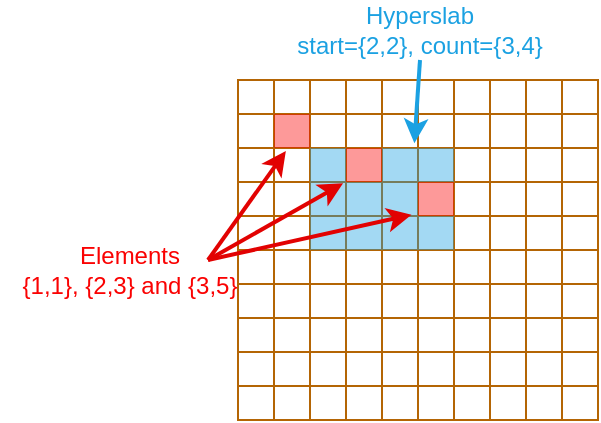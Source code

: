 <mxfile>
    <diagram id="1WS0C2TTASSNU9hdsVjz" name="Page-1">
        <mxGraphModel dx="438" dy="812" grid="1" gridSize="10" guides="1" tooltips="1" connect="1" arrows="1" fold="1" page="1" pageScale="1" pageWidth="350" pageHeight="250" background="none" math="0" shadow="0">
            <root>
                <mxCell id="0"/>
                <mxCell id="1" parent="0"/>
                <mxCell id="25" value="" style="shape=table;startSize=0;container=1;collapsible=0;childLayout=tableLayout;strokeColor=#B46504;" parent="1" vertex="1">
                    <mxGeometry x="145" y="60" width="180" height="170" as="geometry"/>
                </mxCell>
                <mxCell id="26" value="" style="shape=partialRectangle;collapsible=0;dropTarget=0;pointerEvents=0;fillColor=none;top=0;left=0;bottom=0;right=0;points=[[0,0.5],[1,0.5]];portConstraint=eastwest;strokeColor=#B46504;" parent="25" vertex="1">
                    <mxGeometry width="180" height="17" as="geometry"/>
                </mxCell>
                <mxCell id="27" value="" style="shape=partialRectangle;html=1;whiteSpace=wrap;connectable=0;overflow=hidden;fillColor=none;top=0;left=0;bottom=0;right=0;pointerEvents=1;strokeColor=#B46504;" parent="26" vertex="1">
                    <mxGeometry width="18" height="17" as="geometry"/>
                </mxCell>
                <mxCell id="28" value="" style="shape=partialRectangle;html=1;whiteSpace=wrap;connectable=0;overflow=hidden;fillColor=none;top=0;left=0;bottom=0;right=0;pointerEvents=1;strokeColor=#B46504;" parent="26" vertex="1">
                    <mxGeometry x="18" width="18" height="17" as="geometry"/>
                </mxCell>
                <mxCell id="29" value="" style="shape=partialRectangle;html=1;whiteSpace=wrap;connectable=0;overflow=hidden;fillColor=none;top=0;left=0;bottom=0;right=0;pointerEvents=1;strokeColor=#B46504;" parent="26" vertex="1">
                    <mxGeometry x="36" width="18" height="17" as="geometry"/>
                </mxCell>
                <mxCell id="30" value="" style="shape=partialRectangle;html=1;whiteSpace=wrap;connectable=0;overflow=hidden;fillColor=none;top=0;left=0;bottom=0;right=0;pointerEvents=1;strokeColor=#B46504;" parent="26" vertex="1">
                    <mxGeometry x="54" width="18" height="17" as="geometry"/>
                </mxCell>
                <mxCell id="31" value="" style="shape=partialRectangle;html=1;whiteSpace=wrap;connectable=0;overflow=hidden;fillColor=none;top=0;left=0;bottom=0;right=0;pointerEvents=1;strokeColor=#B46504;" parent="26" vertex="1">
                    <mxGeometry x="72" width="18" height="17" as="geometry"/>
                </mxCell>
                <mxCell id="32" value="" style="shape=partialRectangle;html=1;whiteSpace=wrap;connectable=0;overflow=hidden;fillColor=none;top=0;left=0;bottom=0;right=0;pointerEvents=1;strokeColor=#B46504;" parent="26" vertex="1">
                    <mxGeometry x="90" width="18" height="17" as="geometry"/>
                </mxCell>
                <mxCell id="33" value="" style="shape=partialRectangle;html=1;whiteSpace=wrap;connectable=0;overflow=hidden;fillColor=none;top=0;left=0;bottom=0;right=0;pointerEvents=1;strokeColor=#B46504;" parent="26" vertex="1">
                    <mxGeometry x="108" width="18" height="17" as="geometry"/>
                </mxCell>
                <mxCell id="34" value="" style="shape=partialRectangle;html=1;whiteSpace=wrap;connectable=0;overflow=hidden;fillColor=none;top=0;left=0;bottom=0;right=0;pointerEvents=1;strokeColor=#B46504;" parent="26" vertex="1">
                    <mxGeometry x="126" width="18" height="17" as="geometry"/>
                </mxCell>
                <mxCell id="35" value="" style="shape=partialRectangle;html=1;whiteSpace=wrap;connectable=0;overflow=hidden;fillColor=none;top=0;left=0;bottom=0;right=0;pointerEvents=1;strokeColor=#B46504;" parent="26" vertex="1">
                    <mxGeometry x="144" width="18" height="17" as="geometry"/>
                </mxCell>
                <mxCell id="36" value="" style="shape=partialRectangle;html=1;whiteSpace=wrap;connectable=0;overflow=hidden;fillColor=none;top=0;left=0;bottom=0;right=0;pointerEvents=1;strokeColor=#B46504;" parent="26" vertex="1">
                    <mxGeometry x="162" width="18" height="17" as="geometry"/>
                </mxCell>
                <mxCell id="37" value="" style="shape=partialRectangle;collapsible=0;dropTarget=0;pointerEvents=0;fillColor=none;top=0;left=0;bottom=0;right=0;points=[[0,0.5],[1,0.5]];portConstraint=eastwest;strokeColor=#B46504;" parent="25" vertex="1">
                    <mxGeometry y="17" width="180" height="17" as="geometry"/>
                </mxCell>
                <mxCell id="38" value="" style="shape=partialRectangle;html=1;whiteSpace=wrap;connectable=0;overflow=hidden;fillColor=none;top=0;left=0;bottom=0;right=0;pointerEvents=1;strokeColor=#B46504;" parent="37" vertex="1">
                    <mxGeometry width="18" height="17" as="geometry"/>
                </mxCell>
                <mxCell id="39" value="" style="shape=partialRectangle;html=1;whiteSpace=wrap;connectable=0;overflow=hidden;top=0;left=0;bottom=0;right=0;pointerEvents=1;strokeColor=#A50040;fontColor=#ffffff;fillColor=#FA0202;opacity=40;" parent="37" vertex="1">
                    <mxGeometry x="18" width="18" height="17" as="geometry"/>
                </mxCell>
                <mxCell id="40" value="" style="shape=partialRectangle;html=1;whiteSpace=wrap;connectable=0;overflow=hidden;fillColor=none;top=0;left=0;bottom=0;right=0;pointerEvents=1;strokeColor=#B46504;" parent="37" vertex="1">
                    <mxGeometry x="36" width="18" height="17" as="geometry"/>
                </mxCell>
                <mxCell id="41" value="" style="shape=partialRectangle;html=1;whiteSpace=wrap;connectable=0;overflow=hidden;fillColor=none;top=0;left=0;bottom=0;right=0;pointerEvents=1;strokeColor=#B46504;" parent="37" vertex="1">
                    <mxGeometry x="54" width="18" height="17" as="geometry"/>
                </mxCell>
                <mxCell id="42" value="" style="shape=partialRectangle;html=1;whiteSpace=wrap;connectable=0;overflow=hidden;fillColor=none;top=0;left=0;bottom=0;right=0;pointerEvents=1;strokeColor=#B46504;" parent="37" vertex="1">
                    <mxGeometry x="72" width="18" height="17" as="geometry"/>
                </mxCell>
                <mxCell id="43" value="" style="shape=partialRectangle;html=1;whiteSpace=wrap;connectable=0;overflow=hidden;fillColor=none;top=0;left=0;bottom=0;right=0;pointerEvents=1;strokeColor=#B46504;" parent="37" vertex="1">
                    <mxGeometry x="90" width="18" height="17" as="geometry"/>
                </mxCell>
                <mxCell id="44" value="" style="shape=partialRectangle;html=1;whiteSpace=wrap;connectable=0;overflow=hidden;fillColor=none;top=0;left=0;bottom=0;right=0;pointerEvents=1;strokeColor=#B46504;" parent="37" vertex="1">
                    <mxGeometry x="108" width="18" height="17" as="geometry"/>
                </mxCell>
                <mxCell id="45" value="" style="shape=partialRectangle;html=1;whiteSpace=wrap;connectable=0;overflow=hidden;fillColor=none;top=0;left=0;bottom=0;right=0;pointerEvents=1;strokeColor=#B46504;" parent="37" vertex="1">
                    <mxGeometry x="126" width="18" height="17" as="geometry"/>
                </mxCell>
                <mxCell id="46" value="" style="shape=partialRectangle;html=1;whiteSpace=wrap;connectable=0;overflow=hidden;fillColor=none;top=0;left=0;bottom=0;right=0;pointerEvents=1;strokeColor=#B46504;" parent="37" vertex="1">
                    <mxGeometry x="144" width="18" height="17" as="geometry"/>
                </mxCell>
                <mxCell id="47" value="" style="shape=partialRectangle;html=1;whiteSpace=wrap;connectable=0;overflow=hidden;fillColor=none;top=0;left=0;bottom=0;right=0;pointerEvents=1;strokeColor=#B46504;" parent="37" vertex="1">
                    <mxGeometry x="162" width="18" height="17" as="geometry"/>
                </mxCell>
                <mxCell id="48" value="" style="shape=partialRectangle;collapsible=0;dropTarget=0;pointerEvents=0;fillColor=none;top=0;left=0;bottom=0;right=0;points=[[0,0.5],[1,0.5]];portConstraint=eastwest;strokeColor=#B46504;" parent="25" vertex="1">
                    <mxGeometry y="34" width="180" height="17" as="geometry"/>
                </mxCell>
                <mxCell id="49" value="" style="shape=partialRectangle;html=1;whiteSpace=wrap;connectable=0;overflow=hidden;fillColor=none;top=0;left=0;bottom=0;right=0;pointerEvents=1;strokeColor=#B46504;" parent="48" vertex="1">
                    <mxGeometry width="18" height="17" as="geometry"/>
                </mxCell>
                <mxCell id="50" value="" style="shape=partialRectangle;html=1;whiteSpace=wrap;connectable=0;overflow=hidden;fillColor=none;top=0;left=0;bottom=0;right=0;pointerEvents=1;strokeColor=#B46504;" parent="48" vertex="1">
                    <mxGeometry x="18" width="18" height="17" as="geometry"/>
                </mxCell>
                <mxCell id="51" value="" style="shape=partialRectangle;html=1;whiteSpace=wrap;connectable=0;overflow=hidden;fillColor=#1ba1e2;top=0;left=0;bottom=0;right=0;pointerEvents=1;strokeColor=#006EAF;fontColor=#ffffff;opacity=40;" parent="48" vertex="1">
                    <mxGeometry x="36" width="18" height="17" as="geometry"/>
                </mxCell>
                <mxCell id="52" value="" style="shape=partialRectangle;html=1;whiteSpace=wrap;connectable=0;overflow=hidden;top=0;left=0;bottom=0;right=0;pointerEvents=1;strokeColor=#A50040;fontColor=#ffffff;opacity=40;fillColor=#FA0202;" parent="48" vertex="1">
                    <mxGeometry x="54" width="18" height="17" as="geometry"/>
                </mxCell>
                <mxCell id="53" value="" style="shape=partialRectangle;html=1;whiteSpace=wrap;connectable=0;overflow=hidden;fillColor=#1ba1e2;top=0;left=0;bottom=0;right=0;pointerEvents=1;strokeColor=#006EAF;fontColor=#ffffff;opacity=40;" parent="48" vertex="1">
                    <mxGeometry x="72" width="18" height="17" as="geometry"/>
                </mxCell>
                <mxCell id="54" value="" style="shape=partialRectangle;html=1;whiteSpace=wrap;connectable=0;overflow=hidden;top=0;left=0;bottom=0;right=0;pointerEvents=1;strokeColor=#006EAF;fontColor=#ffffff;opacity=40;fillColor=#1BA1E2;" parent="48" vertex="1">
                    <mxGeometry x="90" width="18" height="17" as="geometry"/>
                </mxCell>
                <mxCell id="55" value="" style="shape=partialRectangle;html=1;whiteSpace=wrap;connectable=0;overflow=hidden;fillColor=none;top=0;left=0;bottom=0;right=0;pointerEvents=1;strokeColor=#B46504;" parent="48" vertex="1">
                    <mxGeometry x="108" width="18" height="17" as="geometry"/>
                </mxCell>
                <mxCell id="56" value="" style="shape=partialRectangle;html=1;whiteSpace=wrap;connectable=0;overflow=hidden;fillColor=none;top=0;left=0;bottom=0;right=0;pointerEvents=1;strokeColor=#B46504;" parent="48" vertex="1">
                    <mxGeometry x="126" width="18" height="17" as="geometry"/>
                </mxCell>
                <mxCell id="57" value="" style="shape=partialRectangle;html=1;whiteSpace=wrap;connectable=0;overflow=hidden;fillColor=none;top=0;left=0;bottom=0;right=0;pointerEvents=1;strokeColor=#B46504;" parent="48" vertex="1">
                    <mxGeometry x="144" width="18" height="17" as="geometry"/>
                </mxCell>
                <mxCell id="58" value="" style="shape=partialRectangle;html=1;whiteSpace=wrap;connectable=0;overflow=hidden;fillColor=none;top=0;left=0;bottom=0;right=0;pointerEvents=1;strokeColor=#B46504;" parent="48" vertex="1">
                    <mxGeometry x="162" width="18" height="17" as="geometry"/>
                </mxCell>
                <mxCell id="59" value="" style="shape=partialRectangle;collapsible=0;dropTarget=0;pointerEvents=0;fillColor=none;top=0;left=0;bottom=0;right=0;points=[[0,0.5],[1,0.5]];portConstraint=eastwest;strokeColor=#B46504;" parent="25" vertex="1">
                    <mxGeometry y="51" width="180" height="17" as="geometry"/>
                </mxCell>
                <mxCell id="60" value="" style="shape=partialRectangle;html=1;whiteSpace=wrap;connectable=0;overflow=hidden;fillColor=none;top=0;left=0;bottom=0;right=0;pointerEvents=1;strokeColor=#B46504;" parent="59" vertex="1">
                    <mxGeometry width="18" height="17" as="geometry"/>
                </mxCell>
                <mxCell id="61" value="" style="shape=partialRectangle;html=1;whiteSpace=wrap;connectable=0;overflow=hidden;fillColor=none;top=0;left=0;bottom=0;right=0;pointerEvents=1;strokeColor=#B46504;" parent="59" vertex="1">
                    <mxGeometry x="18" width="18" height="17" as="geometry"/>
                </mxCell>
                <mxCell id="62" value="" style="shape=partialRectangle;html=1;whiteSpace=wrap;connectable=0;overflow=hidden;fillColor=#1ba1e2;top=0;left=0;bottom=0;right=0;pointerEvents=1;strokeColor=#006EAF;fontColor=#ffffff;opacity=40;" parent="59" vertex="1">
                    <mxGeometry x="36" width="18" height="17" as="geometry"/>
                </mxCell>
                <mxCell id="63" value="" style="shape=partialRectangle;html=1;whiteSpace=wrap;connectable=0;overflow=hidden;fillColor=#1ba1e2;top=0;left=0;bottom=0;right=0;pointerEvents=1;strokeColor=#006EAF;fontColor=#ffffff;opacity=40;" parent="59" vertex="1">
                    <mxGeometry x="54" width="18" height="17" as="geometry"/>
                </mxCell>
                <mxCell id="64" value="" style="shape=partialRectangle;html=1;whiteSpace=wrap;connectable=0;overflow=hidden;fillColor=#1ba1e2;top=0;left=0;bottom=0;right=0;pointerEvents=1;strokeColor=#006EAF;fontColor=#ffffff;opacity=40;" parent="59" vertex="1">
                    <mxGeometry x="72" width="18" height="17" as="geometry"/>
                </mxCell>
                <mxCell id="65" value="" style="shape=partialRectangle;html=1;whiteSpace=wrap;connectable=0;overflow=hidden;top=0;left=0;bottom=0;right=0;pointerEvents=1;strokeColor=#A50040;fontColor=#ffffff;opacity=40;fillColor=#FA0202;" parent="59" vertex="1">
                    <mxGeometry x="90" width="18" height="17" as="geometry"/>
                </mxCell>
                <mxCell id="66" value="" style="shape=partialRectangle;html=1;whiteSpace=wrap;connectable=0;overflow=hidden;fillColor=none;top=0;left=0;bottom=0;right=0;pointerEvents=1;strokeColor=#B46504;" parent="59" vertex="1">
                    <mxGeometry x="108" width="18" height="17" as="geometry"/>
                </mxCell>
                <mxCell id="67" value="" style="shape=partialRectangle;html=1;whiteSpace=wrap;connectable=0;overflow=hidden;fillColor=none;top=0;left=0;bottom=0;right=0;pointerEvents=1;strokeColor=#B46504;" parent="59" vertex="1">
                    <mxGeometry x="126" width="18" height="17" as="geometry"/>
                </mxCell>
                <mxCell id="68" value="" style="shape=partialRectangle;html=1;whiteSpace=wrap;connectable=0;overflow=hidden;fillColor=none;top=0;left=0;bottom=0;right=0;pointerEvents=1;strokeColor=#B46504;" parent="59" vertex="1">
                    <mxGeometry x="144" width="18" height="17" as="geometry"/>
                </mxCell>
                <mxCell id="69" value="" style="shape=partialRectangle;html=1;whiteSpace=wrap;connectable=0;overflow=hidden;fillColor=none;top=0;left=0;bottom=0;right=0;pointerEvents=1;strokeColor=#B46504;" parent="59" vertex="1">
                    <mxGeometry x="162" width="18" height="17" as="geometry"/>
                </mxCell>
                <mxCell id="70" value="" style="shape=partialRectangle;collapsible=0;dropTarget=0;pointerEvents=0;fillColor=none;top=0;left=0;bottom=0;right=0;points=[[0,0.5],[1,0.5]];portConstraint=eastwest;strokeColor=#B46504;" parent="25" vertex="1">
                    <mxGeometry y="68" width="180" height="17" as="geometry"/>
                </mxCell>
                <mxCell id="71" value="" style="shape=partialRectangle;html=1;whiteSpace=wrap;connectable=0;overflow=hidden;fillColor=none;top=0;left=0;bottom=0;right=0;pointerEvents=1;strokeColor=#B46504;" parent="70" vertex="1">
                    <mxGeometry width="18" height="17" as="geometry"/>
                </mxCell>
                <mxCell id="72" value="" style="shape=partialRectangle;html=1;whiteSpace=wrap;connectable=0;overflow=hidden;fillColor=none;top=0;left=0;bottom=0;right=0;pointerEvents=1;strokeColor=#B46504;" parent="70" vertex="1">
                    <mxGeometry x="18" width="18" height="17" as="geometry"/>
                </mxCell>
                <mxCell id="73" value="" style="shape=partialRectangle;html=1;whiteSpace=wrap;connectable=0;overflow=hidden;fillColor=#1ba1e2;top=0;left=0;bottom=0;right=0;pointerEvents=1;strokeColor=#006EAF;fontColor=#ffffff;opacity=40;" parent="70" vertex="1">
                    <mxGeometry x="36" width="18" height="17" as="geometry"/>
                </mxCell>
                <mxCell id="74" value="" style="shape=partialRectangle;html=1;whiteSpace=wrap;connectable=0;overflow=hidden;fillColor=#1ba1e2;top=0;left=0;bottom=0;right=0;pointerEvents=1;strokeColor=#006EAF;fontColor=#ffffff;opacity=40;" parent="70" vertex="1">
                    <mxGeometry x="54" width="18" height="17" as="geometry"/>
                </mxCell>
                <mxCell id="75" value="" style="shape=partialRectangle;html=1;whiteSpace=wrap;connectable=0;overflow=hidden;fillColor=#1ba1e2;top=0;left=0;bottom=0;right=0;pointerEvents=1;strokeColor=#006EAF;fontColor=#ffffff;opacity=40;" parent="70" vertex="1">
                    <mxGeometry x="72" width="18" height="17" as="geometry"/>
                </mxCell>
                <mxCell id="76" value="" style="shape=partialRectangle;html=1;whiteSpace=wrap;connectable=0;overflow=hidden;fillColor=#1ba1e2;top=0;left=0;bottom=0;right=0;pointerEvents=1;strokeColor=#006EAF;fontColor=#ffffff;opacity=40;" parent="70" vertex="1">
                    <mxGeometry x="90" width="18" height="17" as="geometry"/>
                </mxCell>
                <mxCell id="77" value="" style="shape=partialRectangle;html=1;whiteSpace=wrap;connectable=0;overflow=hidden;fillColor=none;top=0;left=0;bottom=0;right=0;pointerEvents=1;strokeColor=#B46504;" parent="70" vertex="1">
                    <mxGeometry x="108" width="18" height="17" as="geometry"/>
                </mxCell>
                <mxCell id="78" value="" style="shape=partialRectangle;html=1;whiteSpace=wrap;connectable=0;overflow=hidden;fillColor=none;top=0;left=0;bottom=0;right=0;pointerEvents=1;strokeColor=#B46504;" parent="70" vertex="1">
                    <mxGeometry x="126" width="18" height="17" as="geometry"/>
                </mxCell>
                <mxCell id="79" value="" style="shape=partialRectangle;html=1;whiteSpace=wrap;connectable=0;overflow=hidden;fillColor=none;top=0;left=0;bottom=0;right=0;pointerEvents=1;strokeColor=#B46504;" parent="70" vertex="1">
                    <mxGeometry x="144" width="18" height="17" as="geometry"/>
                </mxCell>
                <mxCell id="80" value="" style="shape=partialRectangle;html=1;whiteSpace=wrap;connectable=0;overflow=hidden;fillColor=none;top=0;left=0;bottom=0;right=0;pointerEvents=1;strokeColor=#B46504;" parent="70" vertex="1">
                    <mxGeometry x="162" width="18" height="17" as="geometry"/>
                </mxCell>
                <mxCell id="81" value="" style="shape=partialRectangle;collapsible=0;dropTarget=0;pointerEvents=0;fillColor=none;top=0;left=0;bottom=0;right=0;points=[[0,0.5],[1,0.5]];portConstraint=eastwest;strokeColor=#B46504;" parent="25" vertex="1">
                    <mxGeometry y="85" width="180" height="17" as="geometry"/>
                </mxCell>
                <mxCell id="82" value="" style="shape=partialRectangle;html=1;whiteSpace=wrap;connectable=0;overflow=hidden;fillColor=none;top=0;left=0;bottom=0;right=0;pointerEvents=1;strokeColor=#B46504;" parent="81" vertex="1">
                    <mxGeometry width="18" height="17" as="geometry"/>
                </mxCell>
                <mxCell id="83" value="" style="shape=partialRectangle;html=1;whiteSpace=wrap;connectable=0;overflow=hidden;fillColor=none;top=0;left=0;bottom=0;right=0;pointerEvents=1;strokeColor=#B46504;" parent="81" vertex="1">
                    <mxGeometry x="18" width="18" height="17" as="geometry"/>
                </mxCell>
                <mxCell id="84" value="" style="shape=partialRectangle;html=1;whiteSpace=wrap;connectable=0;overflow=hidden;fillColor=none;top=0;left=0;bottom=0;right=0;pointerEvents=1;strokeColor=#B46504;" parent="81" vertex="1">
                    <mxGeometry x="36" width="18" height="17" as="geometry"/>
                </mxCell>
                <mxCell id="85" value="" style="shape=partialRectangle;html=1;whiteSpace=wrap;connectable=0;overflow=hidden;fillColor=none;top=0;left=0;bottom=0;right=0;pointerEvents=1;strokeColor=#B46504;" parent="81" vertex="1">
                    <mxGeometry x="54" width="18" height="17" as="geometry"/>
                </mxCell>
                <mxCell id="86" value="" style="shape=partialRectangle;html=1;whiteSpace=wrap;connectable=0;overflow=hidden;fillColor=none;top=0;left=0;bottom=0;right=0;pointerEvents=1;strokeColor=#B46504;" parent="81" vertex="1">
                    <mxGeometry x="72" width="18" height="17" as="geometry"/>
                </mxCell>
                <mxCell id="87" value="" style="shape=partialRectangle;html=1;whiteSpace=wrap;connectable=0;overflow=hidden;fillColor=none;top=0;left=0;bottom=0;right=0;pointerEvents=1;strokeColor=#B46504;" parent="81" vertex="1">
                    <mxGeometry x="90" width="18" height="17" as="geometry"/>
                </mxCell>
                <mxCell id="88" value="" style="shape=partialRectangle;html=1;whiteSpace=wrap;connectable=0;overflow=hidden;fillColor=none;top=0;left=0;bottom=0;right=0;pointerEvents=1;strokeColor=#B46504;" parent="81" vertex="1">
                    <mxGeometry x="108" width="18" height="17" as="geometry"/>
                </mxCell>
                <mxCell id="89" value="" style="shape=partialRectangle;html=1;whiteSpace=wrap;connectable=0;overflow=hidden;fillColor=none;top=0;left=0;bottom=0;right=0;pointerEvents=1;strokeColor=#B46504;" parent="81" vertex="1">
                    <mxGeometry x="126" width="18" height="17" as="geometry"/>
                </mxCell>
                <mxCell id="90" value="" style="shape=partialRectangle;html=1;whiteSpace=wrap;connectable=0;overflow=hidden;fillColor=none;top=0;left=0;bottom=0;right=0;pointerEvents=1;strokeColor=#B46504;" parent="81" vertex="1">
                    <mxGeometry x="144" width="18" height="17" as="geometry"/>
                </mxCell>
                <mxCell id="91" value="" style="shape=partialRectangle;html=1;whiteSpace=wrap;connectable=0;overflow=hidden;fillColor=none;top=0;left=0;bottom=0;right=0;pointerEvents=1;strokeColor=#B46504;" parent="81" vertex="1">
                    <mxGeometry x="162" width="18" height="17" as="geometry"/>
                </mxCell>
                <mxCell id="92" value="" style="shape=partialRectangle;collapsible=0;dropTarget=0;pointerEvents=0;fillColor=none;top=0;left=0;bottom=0;right=0;points=[[0,0.5],[1,0.5]];portConstraint=eastwest;strokeColor=#B46504;" parent="25" vertex="1">
                    <mxGeometry y="102" width="180" height="17" as="geometry"/>
                </mxCell>
                <mxCell id="93" value="" style="shape=partialRectangle;html=1;whiteSpace=wrap;connectable=0;overflow=hidden;fillColor=none;top=0;left=0;bottom=0;right=0;pointerEvents=1;strokeColor=#B46504;" parent="92" vertex="1">
                    <mxGeometry width="18" height="17" as="geometry"/>
                </mxCell>
                <mxCell id="94" value="" style="shape=partialRectangle;html=1;whiteSpace=wrap;connectable=0;overflow=hidden;fillColor=none;top=0;left=0;bottom=0;right=0;pointerEvents=1;strokeColor=#B46504;" parent="92" vertex="1">
                    <mxGeometry x="18" width="18" height="17" as="geometry"/>
                </mxCell>
                <mxCell id="95" value="" style="shape=partialRectangle;html=1;whiteSpace=wrap;connectable=0;overflow=hidden;fillColor=none;top=0;left=0;bottom=0;right=0;pointerEvents=1;strokeColor=#B46504;" parent="92" vertex="1">
                    <mxGeometry x="36" width="18" height="17" as="geometry"/>
                </mxCell>
                <mxCell id="96" value="" style="shape=partialRectangle;html=1;whiteSpace=wrap;connectable=0;overflow=hidden;fillColor=none;top=0;left=0;bottom=0;right=0;pointerEvents=1;strokeColor=#B46504;" parent="92" vertex="1">
                    <mxGeometry x="54" width="18" height="17" as="geometry"/>
                </mxCell>
                <mxCell id="97" value="" style="shape=partialRectangle;html=1;whiteSpace=wrap;connectable=0;overflow=hidden;fillColor=none;top=0;left=0;bottom=0;right=0;pointerEvents=1;strokeColor=#B46504;" parent="92" vertex="1">
                    <mxGeometry x="72" width="18" height="17" as="geometry"/>
                </mxCell>
                <mxCell id="98" value="" style="shape=partialRectangle;html=1;whiteSpace=wrap;connectable=0;overflow=hidden;fillColor=none;top=0;left=0;bottom=0;right=0;pointerEvents=1;strokeColor=#B46504;" parent="92" vertex="1">
                    <mxGeometry x="90" width="18" height="17" as="geometry"/>
                </mxCell>
                <mxCell id="99" value="" style="shape=partialRectangle;html=1;whiteSpace=wrap;connectable=0;overflow=hidden;fillColor=none;top=0;left=0;bottom=0;right=0;pointerEvents=1;strokeColor=#B46504;" parent="92" vertex="1">
                    <mxGeometry x="108" width="18" height="17" as="geometry"/>
                </mxCell>
                <mxCell id="100" value="" style="shape=partialRectangle;html=1;whiteSpace=wrap;connectable=0;overflow=hidden;fillColor=none;top=0;left=0;bottom=0;right=0;pointerEvents=1;strokeColor=#B46504;" parent="92" vertex="1">
                    <mxGeometry x="126" width="18" height="17" as="geometry"/>
                </mxCell>
                <mxCell id="101" value="" style="shape=partialRectangle;html=1;whiteSpace=wrap;connectable=0;overflow=hidden;fillColor=none;top=0;left=0;bottom=0;right=0;pointerEvents=1;strokeColor=#B46504;" parent="92" vertex="1">
                    <mxGeometry x="144" width="18" height="17" as="geometry"/>
                </mxCell>
                <mxCell id="102" value="" style="shape=partialRectangle;html=1;whiteSpace=wrap;connectable=0;overflow=hidden;fillColor=none;top=0;left=0;bottom=0;right=0;pointerEvents=1;strokeColor=#B46504;" parent="92" vertex="1">
                    <mxGeometry x="162" width="18" height="17" as="geometry"/>
                </mxCell>
                <mxCell id="103" value="" style="shape=partialRectangle;collapsible=0;dropTarget=0;pointerEvents=0;fillColor=none;top=0;left=0;bottom=0;right=0;points=[[0,0.5],[1,0.5]];portConstraint=eastwest;strokeColor=#B46504;" parent="25" vertex="1">
                    <mxGeometry y="119" width="180" height="17" as="geometry"/>
                </mxCell>
                <mxCell id="104" value="" style="shape=partialRectangle;html=1;whiteSpace=wrap;connectable=0;overflow=hidden;fillColor=none;top=0;left=0;bottom=0;right=0;pointerEvents=1;strokeColor=#B46504;" parent="103" vertex="1">
                    <mxGeometry width="18" height="17" as="geometry"/>
                </mxCell>
                <mxCell id="105" value="" style="shape=partialRectangle;html=1;whiteSpace=wrap;connectable=0;overflow=hidden;fillColor=none;top=0;left=0;bottom=0;right=0;pointerEvents=1;strokeColor=#B46504;" parent="103" vertex="1">
                    <mxGeometry x="18" width="18" height="17" as="geometry"/>
                </mxCell>
                <mxCell id="106" value="" style="shape=partialRectangle;html=1;whiteSpace=wrap;connectable=0;overflow=hidden;fillColor=none;top=0;left=0;bottom=0;right=0;pointerEvents=1;strokeColor=#B46504;" parent="103" vertex="1">
                    <mxGeometry x="36" width="18" height="17" as="geometry"/>
                </mxCell>
                <mxCell id="107" value="" style="shape=partialRectangle;html=1;whiteSpace=wrap;connectable=0;overflow=hidden;fillColor=none;top=0;left=0;bottom=0;right=0;pointerEvents=1;strokeColor=#B46504;" parent="103" vertex="1">
                    <mxGeometry x="54" width="18" height="17" as="geometry"/>
                </mxCell>
                <mxCell id="108" value="" style="shape=partialRectangle;html=1;whiteSpace=wrap;connectable=0;overflow=hidden;fillColor=none;top=0;left=0;bottom=0;right=0;pointerEvents=1;strokeColor=#B46504;" parent="103" vertex="1">
                    <mxGeometry x="72" width="18" height="17" as="geometry"/>
                </mxCell>
                <mxCell id="109" value="" style="shape=partialRectangle;html=1;whiteSpace=wrap;connectable=0;overflow=hidden;fillColor=none;top=0;left=0;bottom=0;right=0;pointerEvents=1;strokeColor=#B46504;" parent="103" vertex="1">
                    <mxGeometry x="90" width="18" height="17" as="geometry"/>
                </mxCell>
                <mxCell id="110" value="" style="shape=partialRectangle;html=1;whiteSpace=wrap;connectable=0;overflow=hidden;fillColor=none;top=0;left=0;bottom=0;right=0;pointerEvents=1;strokeColor=#B46504;" parent="103" vertex="1">
                    <mxGeometry x="108" width="18" height="17" as="geometry"/>
                </mxCell>
                <mxCell id="111" value="" style="shape=partialRectangle;html=1;whiteSpace=wrap;connectable=0;overflow=hidden;fillColor=none;top=0;left=0;bottom=0;right=0;pointerEvents=1;strokeColor=#B46504;" parent="103" vertex="1">
                    <mxGeometry x="126" width="18" height="17" as="geometry"/>
                </mxCell>
                <mxCell id="112" value="" style="shape=partialRectangle;html=1;whiteSpace=wrap;connectable=0;overflow=hidden;fillColor=none;top=0;left=0;bottom=0;right=0;pointerEvents=1;strokeColor=#B46504;" parent="103" vertex="1">
                    <mxGeometry x="144" width="18" height="17" as="geometry"/>
                </mxCell>
                <mxCell id="113" value="" style="shape=partialRectangle;html=1;whiteSpace=wrap;connectable=0;overflow=hidden;fillColor=none;top=0;left=0;bottom=0;right=0;pointerEvents=1;strokeColor=#B46504;" parent="103" vertex="1">
                    <mxGeometry x="162" width="18" height="17" as="geometry"/>
                </mxCell>
                <mxCell id="114" value="" style="shape=partialRectangle;collapsible=0;dropTarget=0;pointerEvents=0;fillColor=none;top=0;left=0;bottom=0;right=0;points=[[0,0.5],[1,0.5]];portConstraint=eastwest;strokeColor=#B46504;" parent="25" vertex="1">
                    <mxGeometry y="136" width="180" height="17" as="geometry"/>
                </mxCell>
                <mxCell id="115" value="" style="shape=partialRectangle;html=1;whiteSpace=wrap;connectable=0;overflow=hidden;fillColor=none;top=0;left=0;bottom=0;right=0;pointerEvents=1;strokeColor=#B46504;" parent="114" vertex="1">
                    <mxGeometry width="18" height="17" as="geometry"/>
                </mxCell>
                <mxCell id="116" value="" style="shape=partialRectangle;html=1;whiteSpace=wrap;connectable=0;overflow=hidden;fillColor=none;top=0;left=0;bottom=0;right=0;pointerEvents=1;strokeColor=#B46504;" parent="114" vertex="1">
                    <mxGeometry x="18" width="18" height="17" as="geometry"/>
                </mxCell>
                <mxCell id="117" value="" style="shape=partialRectangle;html=1;whiteSpace=wrap;connectable=0;overflow=hidden;fillColor=none;top=0;left=0;bottom=0;right=0;pointerEvents=1;strokeColor=#B46504;" parent="114" vertex="1">
                    <mxGeometry x="36" width="18" height="17" as="geometry"/>
                </mxCell>
                <mxCell id="118" value="" style="shape=partialRectangle;html=1;whiteSpace=wrap;connectable=0;overflow=hidden;fillColor=none;top=0;left=0;bottom=0;right=0;pointerEvents=1;strokeColor=#B46504;" parent="114" vertex="1">
                    <mxGeometry x="54" width="18" height="17" as="geometry"/>
                </mxCell>
                <mxCell id="119" value="" style="shape=partialRectangle;html=1;whiteSpace=wrap;connectable=0;overflow=hidden;fillColor=none;top=0;left=0;bottom=0;right=0;pointerEvents=1;strokeColor=#B46504;" parent="114" vertex="1">
                    <mxGeometry x="72" width="18" height="17" as="geometry"/>
                </mxCell>
                <mxCell id="120" value="" style="shape=partialRectangle;html=1;whiteSpace=wrap;connectable=0;overflow=hidden;fillColor=none;top=0;left=0;bottom=0;right=0;pointerEvents=1;strokeColor=#B46504;" parent="114" vertex="1">
                    <mxGeometry x="90" width="18" height="17" as="geometry"/>
                </mxCell>
                <mxCell id="121" value="" style="shape=partialRectangle;html=1;whiteSpace=wrap;connectable=0;overflow=hidden;fillColor=none;top=0;left=0;bottom=0;right=0;pointerEvents=1;strokeColor=#B46504;" parent="114" vertex="1">
                    <mxGeometry x="108" width="18" height="17" as="geometry"/>
                </mxCell>
                <mxCell id="122" value="" style="shape=partialRectangle;html=1;whiteSpace=wrap;connectable=0;overflow=hidden;fillColor=none;top=0;left=0;bottom=0;right=0;pointerEvents=1;strokeColor=#B46504;" parent="114" vertex="1">
                    <mxGeometry x="126" width="18" height="17" as="geometry"/>
                </mxCell>
                <mxCell id="123" value="" style="shape=partialRectangle;html=1;whiteSpace=wrap;connectable=0;overflow=hidden;fillColor=none;top=0;left=0;bottom=0;right=0;pointerEvents=1;strokeColor=#B46504;" parent="114" vertex="1">
                    <mxGeometry x="144" width="18" height="17" as="geometry"/>
                </mxCell>
                <mxCell id="124" value="" style="shape=partialRectangle;html=1;whiteSpace=wrap;connectable=0;overflow=hidden;fillColor=none;top=0;left=0;bottom=0;right=0;pointerEvents=1;strokeColor=#B46504;" parent="114" vertex="1">
                    <mxGeometry x="162" width="18" height="17" as="geometry"/>
                </mxCell>
                <mxCell id="125" value="" style="shape=partialRectangle;collapsible=0;dropTarget=0;pointerEvents=0;fillColor=none;top=0;left=0;bottom=0;right=0;points=[[0,0.5],[1,0.5]];portConstraint=eastwest;strokeColor=#B46504;" parent="25" vertex="1">
                    <mxGeometry y="153" width="180" height="17" as="geometry"/>
                </mxCell>
                <mxCell id="126" value="" style="shape=partialRectangle;html=1;whiteSpace=wrap;connectable=0;overflow=hidden;fillColor=none;top=0;left=0;bottom=0;right=0;pointerEvents=1;strokeColor=#B46504;" parent="125" vertex="1">
                    <mxGeometry width="18" height="17" as="geometry"/>
                </mxCell>
                <mxCell id="127" value="" style="shape=partialRectangle;html=1;whiteSpace=wrap;connectable=0;overflow=hidden;fillColor=none;top=0;left=0;bottom=0;right=0;pointerEvents=1;strokeColor=#B46504;" parent="125" vertex="1">
                    <mxGeometry x="18" width="18" height="17" as="geometry"/>
                </mxCell>
                <mxCell id="128" value="" style="shape=partialRectangle;html=1;whiteSpace=wrap;connectable=0;overflow=hidden;fillColor=none;top=0;left=0;bottom=0;right=0;pointerEvents=1;strokeColor=#B46504;" parent="125" vertex="1">
                    <mxGeometry x="36" width="18" height="17" as="geometry"/>
                </mxCell>
                <mxCell id="129" value="" style="shape=partialRectangle;html=1;whiteSpace=wrap;connectable=0;overflow=hidden;fillColor=none;top=0;left=0;bottom=0;right=0;pointerEvents=1;strokeColor=#B46504;" parent="125" vertex="1">
                    <mxGeometry x="54" width="18" height="17" as="geometry"/>
                </mxCell>
                <mxCell id="130" value="" style="shape=partialRectangle;html=1;whiteSpace=wrap;connectable=0;overflow=hidden;fillColor=none;top=0;left=0;bottom=0;right=0;pointerEvents=1;strokeColor=#B46504;" parent="125" vertex="1">
                    <mxGeometry x="72" width="18" height="17" as="geometry"/>
                </mxCell>
                <mxCell id="131" value="" style="shape=partialRectangle;html=1;whiteSpace=wrap;connectable=0;overflow=hidden;fillColor=none;top=0;left=0;bottom=0;right=0;pointerEvents=1;strokeColor=#B46504;" parent="125" vertex="1">
                    <mxGeometry x="90" width="18" height="17" as="geometry"/>
                </mxCell>
                <mxCell id="132" value="" style="shape=partialRectangle;html=1;whiteSpace=wrap;connectable=0;overflow=hidden;fillColor=none;top=0;left=0;bottom=0;right=0;pointerEvents=1;strokeColor=#B46504;" parent="125" vertex="1">
                    <mxGeometry x="108" width="18" height="17" as="geometry"/>
                </mxCell>
                <mxCell id="133" value="" style="shape=partialRectangle;html=1;whiteSpace=wrap;connectable=0;overflow=hidden;fillColor=none;top=0;left=0;bottom=0;right=0;pointerEvents=1;strokeColor=#B46504;" parent="125" vertex="1">
                    <mxGeometry x="126" width="18" height="17" as="geometry"/>
                </mxCell>
                <mxCell id="134" value="" style="shape=partialRectangle;html=1;whiteSpace=wrap;connectable=0;overflow=hidden;fillColor=none;top=0;left=0;bottom=0;right=0;pointerEvents=1;strokeColor=#B46504;" parent="125" vertex="1">
                    <mxGeometry x="144" width="18" height="17" as="geometry"/>
                </mxCell>
                <mxCell id="135" value="" style="shape=partialRectangle;html=1;whiteSpace=wrap;connectable=0;overflow=hidden;fillColor=none;top=0;left=0;bottom=0;right=0;pointerEvents=1;strokeColor=#B46504;" parent="125" vertex="1">
                    <mxGeometry x="162" width="18" height="17" as="geometry"/>
                </mxCell>
                <mxCell id="139" style="edgeStyle=none;html=1;exitX=0.5;exitY=1;exitDx=0;exitDy=0;entryX=0.49;entryY=0.857;entryDx=0;entryDy=0;entryPerimeter=0;fontSize=15;fontColor=#007FFF;strokeColor=#1BA1E2;strokeWidth=2;" parent="1" source="137" target="37" edge="1">
                    <mxGeometry relative="1" as="geometry"/>
                </mxCell>
                <mxCell id="137" value="Hyperslab&lt;br style=&quot;font-size: 12px;&quot;&gt;start={2,2}, count={3,4}" style="rounded=0;whiteSpace=wrap;html=1;strokeWidth=1;opacity=40;strokeColor=none;fillColor=none;fontSize=12;fontColor=#1BA1E2;" parent="1" vertex="1">
                    <mxGeometry x="156" y="20" width="160" height="30" as="geometry"/>
                </mxCell>
                <mxCell id="140" value="" style="endArrow=classic;html=1;fontSize=12;fontColor=#1BA1E2;strokeWidth=2;entryX=0.133;entryY=0.086;entryDx=0;entryDy=0;entryPerimeter=0;strokeColor=#E20202;" parent="1" target="48" edge="1">
                    <mxGeometry width="50" height="50" relative="1" as="geometry">
                        <mxPoint x="130" y="150" as="sourcePoint"/>
                        <mxPoint x="380" y="170" as="targetPoint"/>
                    </mxGeometry>
                </mxCell>
                <mxCell id="141" value="" style="endArrow=classic;html=1;fontSize=12;fontColor=#1BA1E2;strokeWidth=2;entryX=0.292;entryY=1.038;entryDx=0;entryDy=0;entryPerimeter=0;strokeColor=#E20202;" parent="1" target="48" edge="1">
                    <mxGeometry width="50" height="50" relative="1" as="geometry">
                        <mxPoint x="130" y="150" as="sourcePoint"/>
                        <mxPoint x="178.94" y="105.462" as="targetPoint"/>
                    </mxGeometry>
                </mxCell>
                <mxCell id="142" value="" style="endArrow=classic;html=1;fontSize=12;fontColor=#1BA1E2;strokeWidth=2;entryX=0.482;entryY=0.963;entryDx=0;entryDy=0;entryPerimeter=0;strokeColor=#E20202;" parent="1" target="59" edge="1">
                    <mxGeometry width="50" height="50" relative="1" as="geometry">
                        <mxPoint x="130" y="150" as="sourcePoint"/>
                        <mxPoint x="207.56" y="121.646" as="targetPoint"/>
                    </mxGeometry>
                </mxCell>
                <mxCell id="144" value="Elements&lt;br&gt;{1,1}, {2,3} and {3,5}" style="rounded=0;whiteSpace=wrap;html=1;strokeWidth=1;opacity=40;strokeColor=none;fillColor=none;fontSize=12;fontColor=#FA0202;" parent="1" vertex="1">
                    <mxGeometry x="26" y="140" width="130" height="30" as="geometry"/>
                </mxCell>
            </root>
        </mxGraphModel>
    </diagram>
</mxfile>